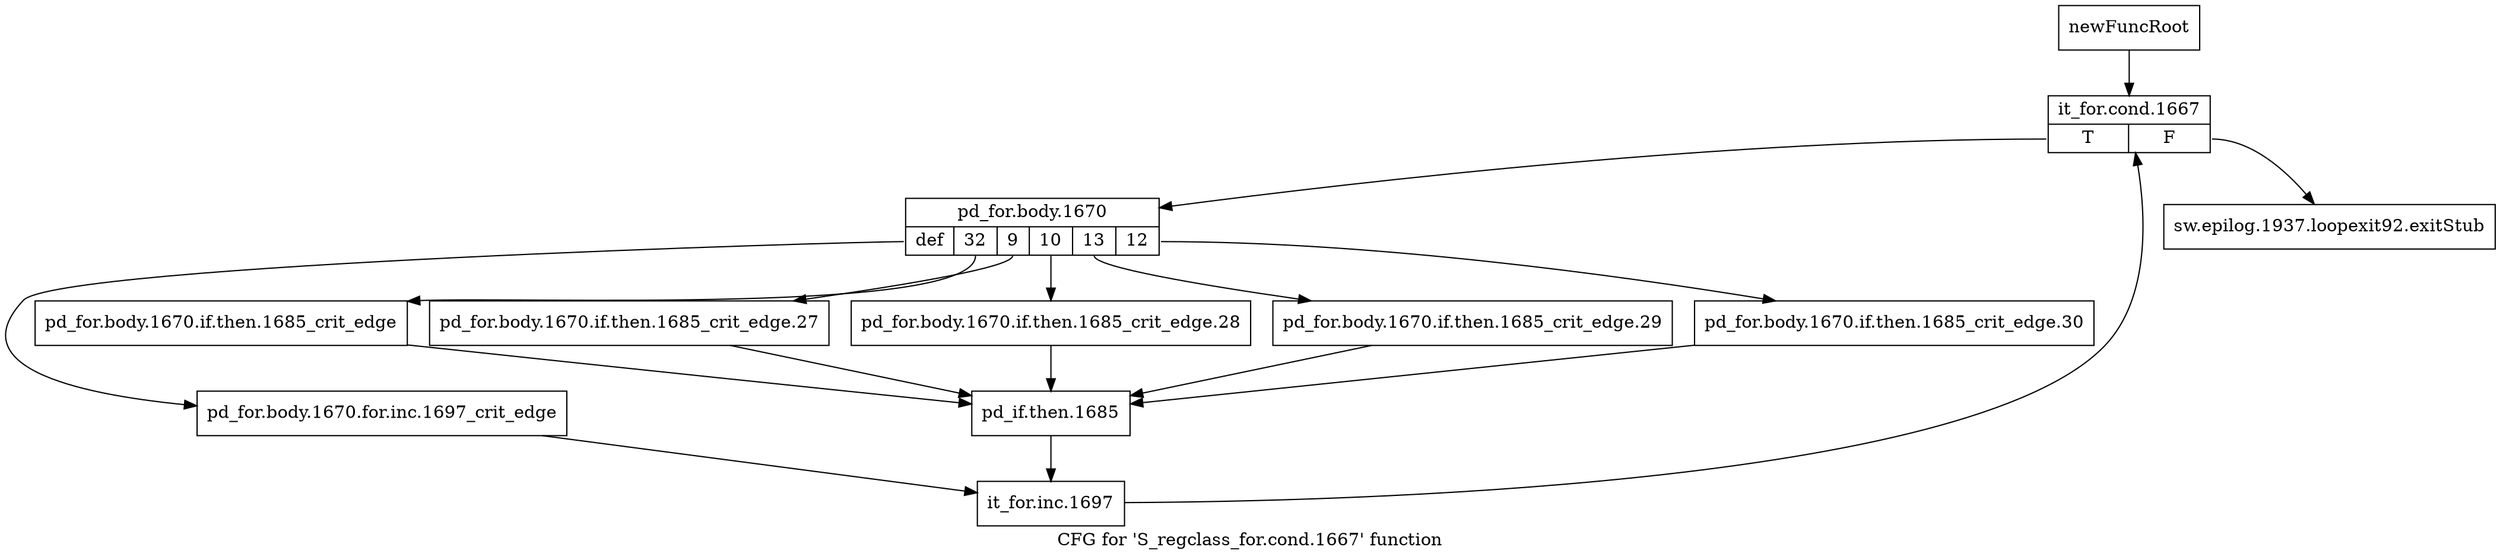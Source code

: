 digraph "CFG for 'S_regclass_for.cond.1667' function" {
	label="CFG for 'S_regclass_for.cond.1667' function";

	Node0x5234ca0 [shape=record,label="{newFuncRoot}"];
	Node0x5234ca0 -> Node0x5234d40;
	Node0x5234cf0 [shape=record,label="{sw.epilog.1937.loopexit92.exitStub}"];
	Node0x5234d40 [shape=record,label="{it_for.cond.1667|{<s0>T|<s1>F}}"];
	Node0x5234d40:s0 -> Node0x5234d90;
	Node0x5234d40:s1 -> Node0x5234cf0;
	Node0x5234d90 [shape=record,label="{pd_for.body.1670|{<s0>def|<s1>32|<s2>9|<s3>10|<s4>13|<s5>12}}"];
	Node0x5234d90:s0 -> Node0x5234fc0;
	Node0x5234d90:s1 -> Node0x5234f20;
	Node0x5234d90:s2 -> Node0x5234ed0;
	Node0x5234d90:s3 -> Node0x5234e80;
	Node0x5234d90:s4 -> Node0x5234e30;
	Node0x5234d90:s5 -> Node0x5234de0;
	Node0x5234de0 [shape=record,label="{pd_for.body.1670.if.then.1685_crit_edge.30}"];
	Node0x5234de0 -> Node0x5234f70;
	Node0x5234e30 [shape=record,label="{pd_for.body.1670.if.then.1685_crit_edge.29}"];
	Node0x5234e30 -> Node0x5234f70;
	Node0x5234e80 [shape=record,label="{pd_for.body.1670.if.then.1685_crit_edge.28}"];
	Node0x5234e80 -> Node0x5234f70;
	Node0x5234ed0 [shape=record,label="{pd_for.body.1670.if.then.1685_crit_edge.27}"];
	Node0x5234ed0 -> Node0x5234f70;
	Node0x5234f20 [shape=record,label="{pd_for.body.1670.if.then.1685_crit_edge}"];
	Node0x5234f20 -> Node0x5234f70;
	Node0x5234f70 [shape=record,label="{pd_if.then.1685}"];
	Node0x5234f70 -> Node0x5235010;
	Node0x5234fc0 [shape=record,label="{pd_for.body.1670.for.inc.1697_crit_edge}"];
	Node0x5234fc0 -> Node0x5235010;
	Node0x5235010 [shape=record,label="{it_for.inc.1697}"];
	Node0x5235010 -> Node0x5234d40;
}

